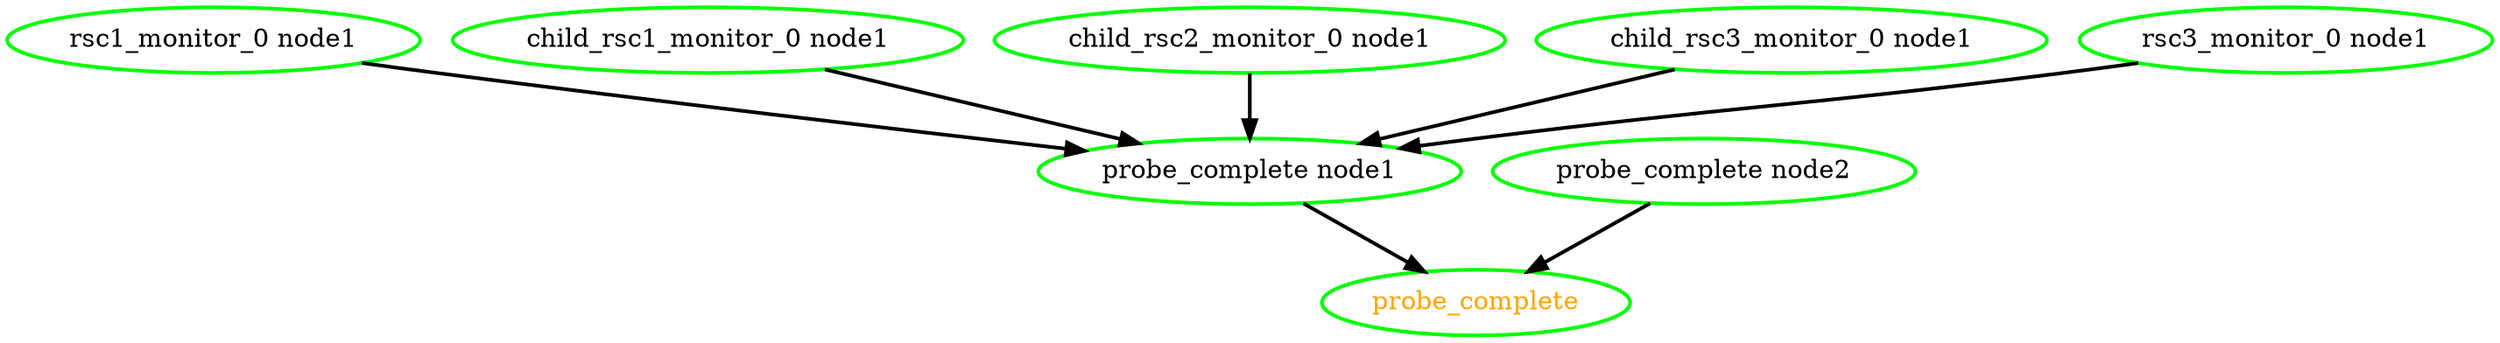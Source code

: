 digraph "g" {
	size = "30,30"
"probe_complete" [ style=bold color="green" fontcolor="orange" ]
"probe_complete node1" [ style=bold color="green" fontcolor="black" ]
"rsc1_monitor_0 node1" [ style=bold color="green" fontcolor="black" ]
"child_rsc1_monitor_0 node1" [ style=bold color="green" fontcolor="black" ]
"child_rsc2_monitor_0 node1" [ style=bold color="green" fontcolor="black" ]
"child_rsc3_monitor_0 node1" [ style=bold color="green" fontcolor="black" ]
"rsc3_monitor_0 node1" [ style=bold color="green" fontcolor="black" ]
"probe_complete node2" [ style=bold color="green" fontcolor="black" ]
"probe_complete node1" -> "probe_complete" [ style = bold]
"probe_complete node2" -> "probe_complete" [ style = bold]
"rsc1_monitor_0 node1" -> "probe_complete node1" [ style = bold]
"child_rsc1_monitor_0 node1" -> "probe_complete node1" [ style = bold]
"child_rsc2_monitor_0 node1" -> "probe_complete node1" [ style = bold]
"child_rsc3_monitor_0 node1" -> "probe_complete node1" [ style = bold]
"rsc3_monitor_0 node1" -> "probe_complete node1" [ style = bold]
}

